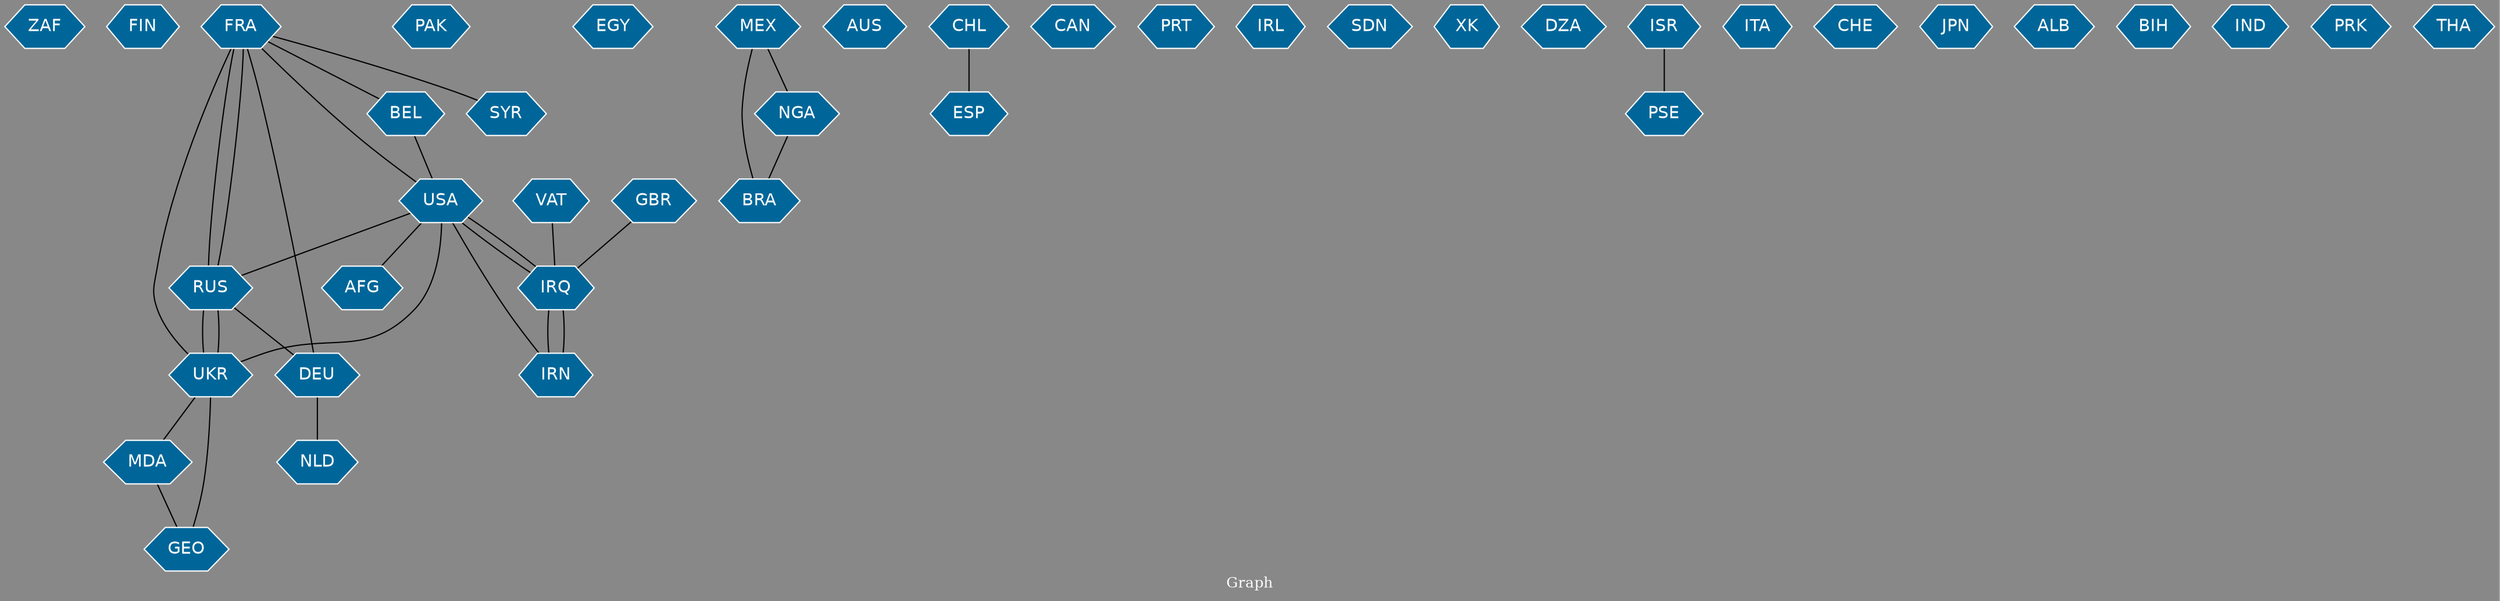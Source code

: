 // Countries together in item graph
graph {
	graph [bgcolor="#888888" fontcolor=white fontsize=12 label="Graph" outputorder=edgesfirst overlap=prism]
	node [color=white fillcolor="#006699" fontcolor=white fontname=Helvetica shape=hexagon style=filled]
	edge [arrowhead=open color=black fontcolor=white fontname=Courier fontsize=12]
		ZAF [label=ZAF]
		FIN [label=FIN]
		FRA [label=FRA]
		USA [label=USA]
		PAK [label=PAK]
		EGY [label=EGY]
		BRA [label=BRA]
		AUS [label=AUS]
		RUS [label=RUS]
		UKR [label=UKR]
		IRN [label=IRN]
		IRQ [label=IRQ]
		ESP [label=ESP]
		CAN [label=CAN]
		PRT [label=PRT]
		IRL [label=IRL]
		SDN [label=SDN]
		VAT [label=VAT]
		MEX [label=MEX]
		NLD [label=NLD]
		XK [label=XK]
		SYR [label=SYR]
		GBR [label=GBR]
		DZA [label=DZA]
		BEL [label=BEL]
		ISR [label=ISR]
		PSE [label=PSE]
		NGA [label=NGA]
		ITA [label=ITA]
		CHE [label=CHE]
		JPN [label=JPN]
		AFG [label=AFG]
		CHL [label=CHL]
		DEU [label=DEU]
		ALB [label=ALB]
		BIH [label=BIH]
		IND [label=IND]
		PRK [label=PRK]
		THA [label=THA]
		MDA [label=MDA]
		GEO [label=GEO]
			FRA -- USA [weight=2]
			ISR -- PSE [weight=2]
			USA -- AFG [weight=1]
			UKR -- RUS [weight=6]
			IRQ -- IRN [weight=2]
			IRN -- IRQ [weight=1]
			FRA -- BEL [weight=1]
			RUS -- FRA [weight=3]
			IRQ -- USA [weight=3]
			VAT -- IRQ [weight=1]
			BEL -- USA [weight=1]
			FRA -- DEU [weight=1]
			MEX -- BRA [weight=1]
			DEU -- NLD [weight=1]
			FRA -- SYR [weight=1]
			NGA -- BRA [weight=1]
			UKR -- GEO [weight=1]
			USA -- IRQ [weight=3]
			MDA -- GEO [weight=1]
			CHL -- ESP [weight=1]
			RUS -- UKR [weight=5]
			USA -- RUS [weight=2]
			FRA -- RUS [weight=1]
			IRN -- USA [weight=1]
			MEX -- NGA [weight=1]
			UKR -- MDA [weight=1]
			RUS -- DEU [weight=1]
			FRA -- UKR [weight=1]
			GBR -- IRQ [weight=1]
			USA -- UKR [weight=1]
}